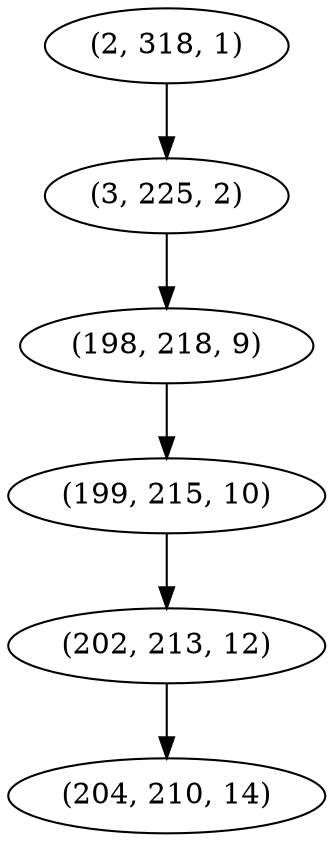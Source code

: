 digraph tree {
    "(2, 318, 1)";
    "(3, 225, 2)";
    "(198, 218, 9)";
    "(199, 215, 10)";
    "(202, 213, 12)";
    "(204, 210, 14)";
    "(2, 318, 1)" -> "(3, 225, 2)";
    "(3, 225, 2)" -> "(198, 218, 9)";
    "(198, 218, 9)" -> "(199, 215, 10)";
    "(199, 215, 10)" -> "(202, 213, 12)";
    "(202, 213, 12)" -> "(204, 210, 14)";
}
